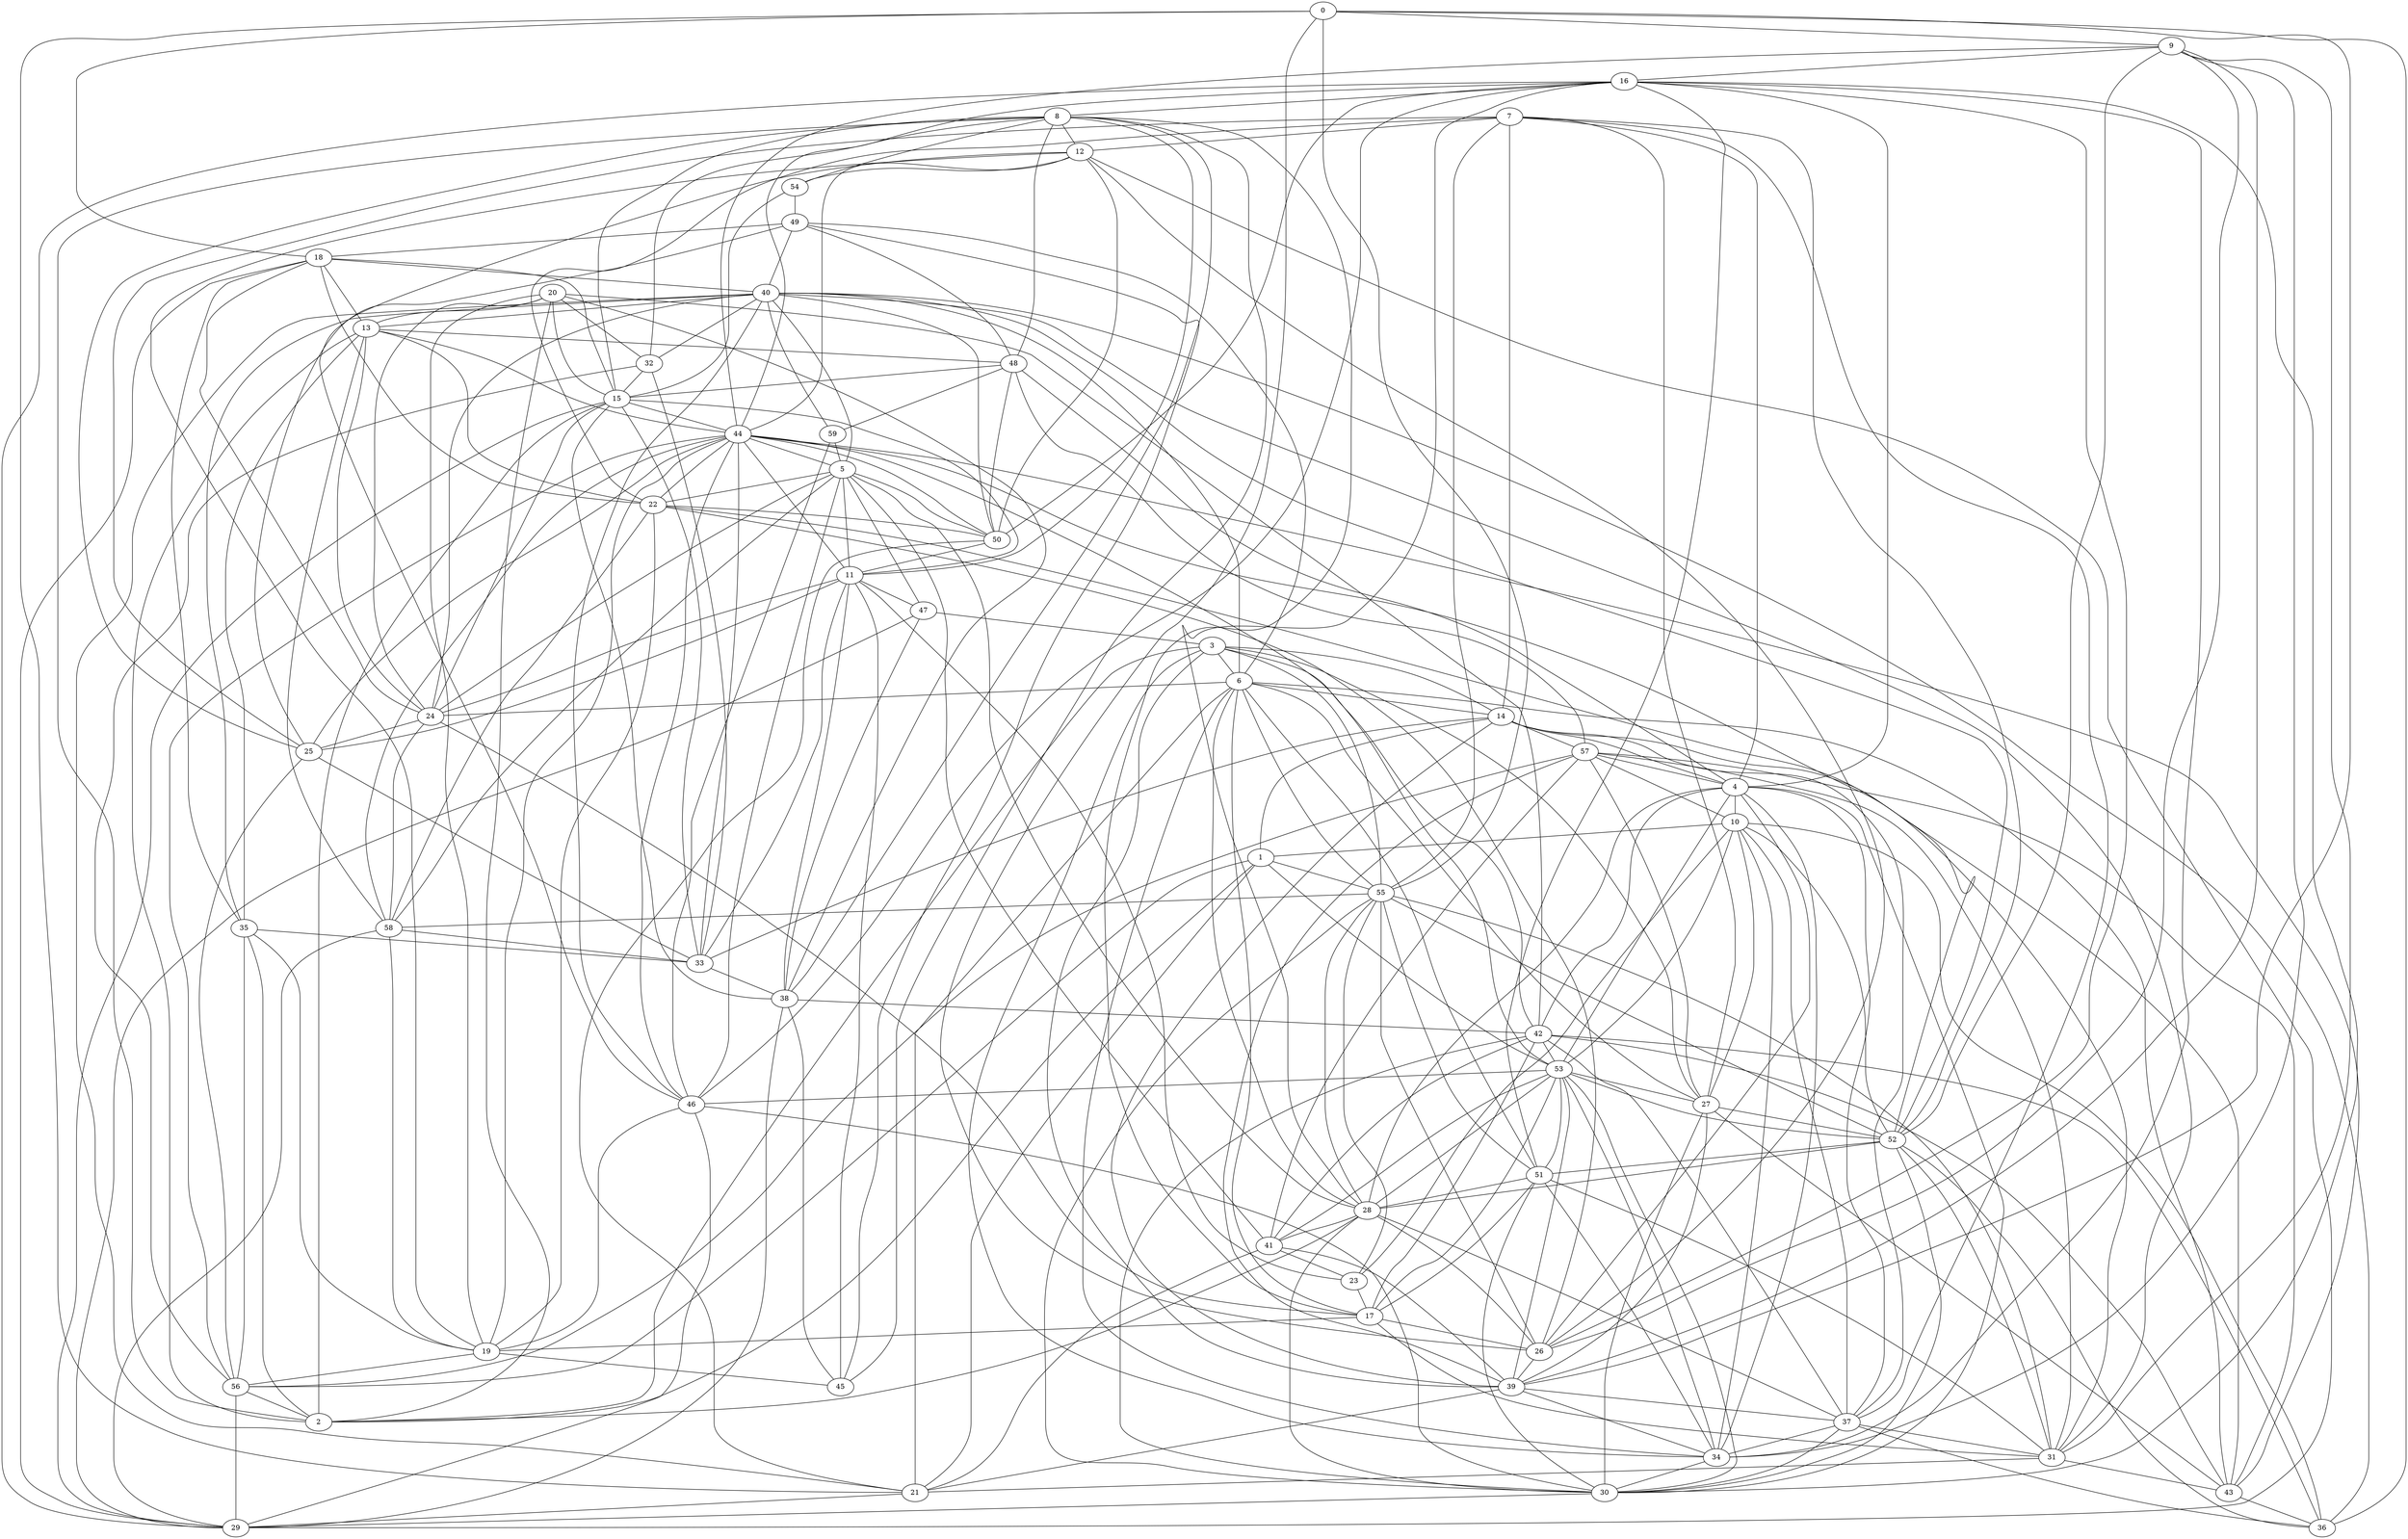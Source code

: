 graph G {
0 [block=0];
1 [block=0];
2 [block=1];
3 [block=0];
4 [block=0];
5 [block=1];
6 [block=0];
7 [block=0];
8 [block=1];
9 [block=0];
10 [block=0];
11 [block=1];
12 [block=1];
13 [block=1];
14 [block=0];
15 [block=1];
16 [block=0];
17 [block=0];
18 [block=1];
19 [block=1];
20 [block=1];
21 [block=0];
22 [block=1];
23 [block=0];
24 [block=1];
25 [block=1];
26 [block=0];
27 [block=0];
28 [block=0];
29 [block=1];
30 [block=0];
31 [block=0];
32 [block=1];
33 [block=1];
34 [block=0];
35 [block=1];
36 [block=0];
37 [block=0];
38 [block=1];
39 [block=0];
40 [block=1];
41 [block=0];
42 [block=0];
43 [block=0];
44 [block=1];
45 [block=1];
46 [block=1];
47 [block=1];
48 [block=1];
49 [block=1];
50 [block=1];
51 [block=0];
52 [block=0];
53 [block=0];
54 [block=1];
55 [block=0];
56 [block=1];
57 [block=0];
58 [block=1];
59 [block=1];
0--9 ;
0--26 ;
0--21 ;
0--55 ;
0--36 ;
0--39 ;
1--14 ;
1--21 ;
1--55 ;
1--53 ;
2--13 ;
2--3 ;
2--1 ;
2--15 ;
2--8 ;
3--6 ;
3--27 ;
3--42 ;
3--39 ;
4--10 ;
4--28 ;
4--37 ;
4--53 ;
4--30 ;
4--48 ;
4--34 ;
4--16 ;
4--26 ;
5--11 ;
5--40 ;
5--22 ;
5--47 ;
6--40 ;
6--49 ;
6--24 ;
6--14 ;
6--17 ;
6--34 ;
6--55 ;
6--51 ;
7--14 ;
7--22 ;
7--37 ;
7--27 ;
7--12 ;
7--52 ;
7--55 ;
7--25 ;
7--4 ;
8--38 ;
8--48 ;
8--17 ;
8--12 ;
8--32 ;
9--39 ;
9--16 ;
9--26 ;
10--57 ;
10--53 ;
10--34 ;
10--27 ;
10--1 ;
11--8 ;
11--15 ;
11--45 ;
11--24 ;
11--47 ;
12--54 ;
13--44 ;
13--35 ;
13--24 ;
13--48 ;
13--18 ;
14--37 ;
14--57 ;
14--33 ;
14--3 ;
14--39 ;
14--4 ;
15--8 ;
15--54 ;
15--44 ;
15--29 ;
15--24 ;
16--8 ;
16--46 ;
16--44 ;
16--28 ;
16--29 ;
16--26 ;
17--53 ;
17--19 ;
17--42 ;
17--31 ;
17--26 ;
18--40 ;
18--0 ;
18--15 ;
18--22 ;
18--35 ;
19--12 ;
19--45 ;
19--56 ;
20--15 ;
20--19 ;
20--38 ;
20--32 ;
20--42 ;
20--2 ;
20--24 ;
20--13 ;
21--40 ;
21--6 ;
21--29 ;
22--19 ;
22--26 ;
22--50 ;
22--44 ;
22--31 ;
22--58 ;
22--13 ;
23--55 ;
23--17 ;
23--11 ;
23--10 ;
24--18 ;
24--17 ;
24--5 ;
24--40 ;
24--25 ;
24--58 ;
25--33 ;
25--11 ;
25--8 ;
25--56 ;
26--39 ;
26--12 ;
26--55 ;
27--52 ;
27--6 ;
28--55 ;
28--6 ;
28--41 ;
28--37 ;
28--5 ;
28--2 ;
28--26 ;
28--30 ;
29--38 ;
29--18 ;
29--12 ;
30--29 ;
30--52 ;
30--51 ;
30--27 ;
30--16 ;
30--37 ;
31--9 ;
31--21 ;
31--55 ;
31--43 ;
31--51 ;
31--57 ;
32--15 ;
32--33 ;
32--56 ;
33--38 ;
33--15 ;
33--11 ;
34--3 ;
34--30 ;
34--51 ;
34--39 ;
34--53 ;
34--9 ;
34--16 ;
35--33 ;
35--2 ;
35--56 ;
35--19 ;
35--40 ;
36--10 ;
37--36 ;
37--31 ;
37--34 ;
37--10 ;
38--47 ;
38--11 ;
38--42 ;
38--15 ;
39--57 ;
39--37 ;
39--27 ;
39--21 ;
39--53 ;
39--41 ;
40--31 ;
40--36 ;
40--52 ;
40--13 ;
40--46 ;
40--32 ;
40--49 ;
40--50 ;
40--59 ;
41--5 ;
41--21 ;
41--23 ;
41--42 ;
41--57 ;
41--53 ;
42--4 ;
42--37 ;
42--30 ;
42--36 ;
42--43 ;
42--53 ;
43--6 ;
43--14 ;
43--27 ;
43--44 ;
43--36 ;
44--11 ;
44--52 ;
44--53 ;
44--25 ;
44--9 ;
44--12 ;
44--19 ;
44--58 ;
44--46 ;
44--33 ;
44--5 ;
44--50 ;
45--38 ;
45--8 ;
46--5 ;
46--29 ;
46--30 ;
46--12 ;
46--19 ;
47--3 ;
47--29 ;
48--57 ;
48--59 ;
48--15 ;
48--50 ;
48--49 ;
49--18 ;
49--25 ;
49--45 ;
50--12 ;
50--21 ;
50--11 ;
50--16 ;
50--5 ;
51--28 ;
51--16 ;
51--17 ;
52--36 ;
52--28 ;
52--10 ;
52--51 ;
52--55 ;
52--9 ;
52--31 ;
53--52 ;
53--46 ;
53--51 ;
53--30 ;
53--28 ;
53--27 ;
54--49 ;
54--8 ;
55--51 ;
55--58 ;
55--30 ;
55--3 ;
56--1 ;
56--44 ;
56--2 ;
56--57 ;
56--29 ;
57--4 ;
57--27 ;
57--43 ;
58--5 ;
58--33 ;
58--19 ;
58--13 ;
58--29 ;
59--46 ;
59--5 ;
}
